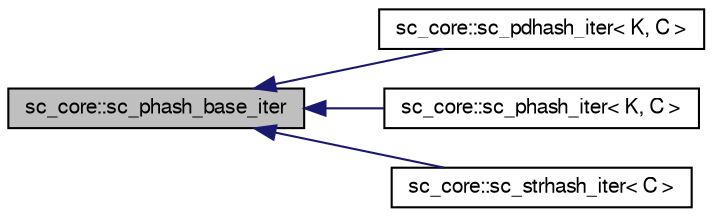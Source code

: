 digraph G
{
  edge [fontname="FreeSans",fontsize="10",labelfontname="FreeSans",labelfontsize="10"];
  node [fontname="FreeSans",fontsize="10",shape=record];
  rankdir=LR;
  Node1 [label="sc_core::sc_phash_base_iter",height=0.2,width=0.4,color="black", fillcolor="grey75", style="filled" fontcolor="black"];
  Node1 -> Node2 [dir=back,color="midnightblue",fontsize="10",style="solid",fontname="FreeSans"];
  Node2 [label="sc_core::sc_pdhash_iter\< K, C \>",height=0.2,width=0.4,color="black", fillcolor="white", style="filled",URL="$a00140.html"];
  Node1 -> Node3 [dir=back,color="midnightblue",fontsize="10",style="solid",fontname="FreeSans"];
  Node3 [label="sc_core::sc_phash_iter\< K, C \>",height=0.2,width=0.4,color="black", fillcolor="white", style="filled",URL="$a00145.html"];
  Node1 -> Node4 [dir=back,color="midnightblue",fontsize="10",style="solid",fontname="FreeSans"];
  Node4 [label="sc_core::sc_strhash_iter\< C \>",height=0.2,width=0.4,color="black", fillcolor="white", style="filled",URL="$a00207.html"];
}
